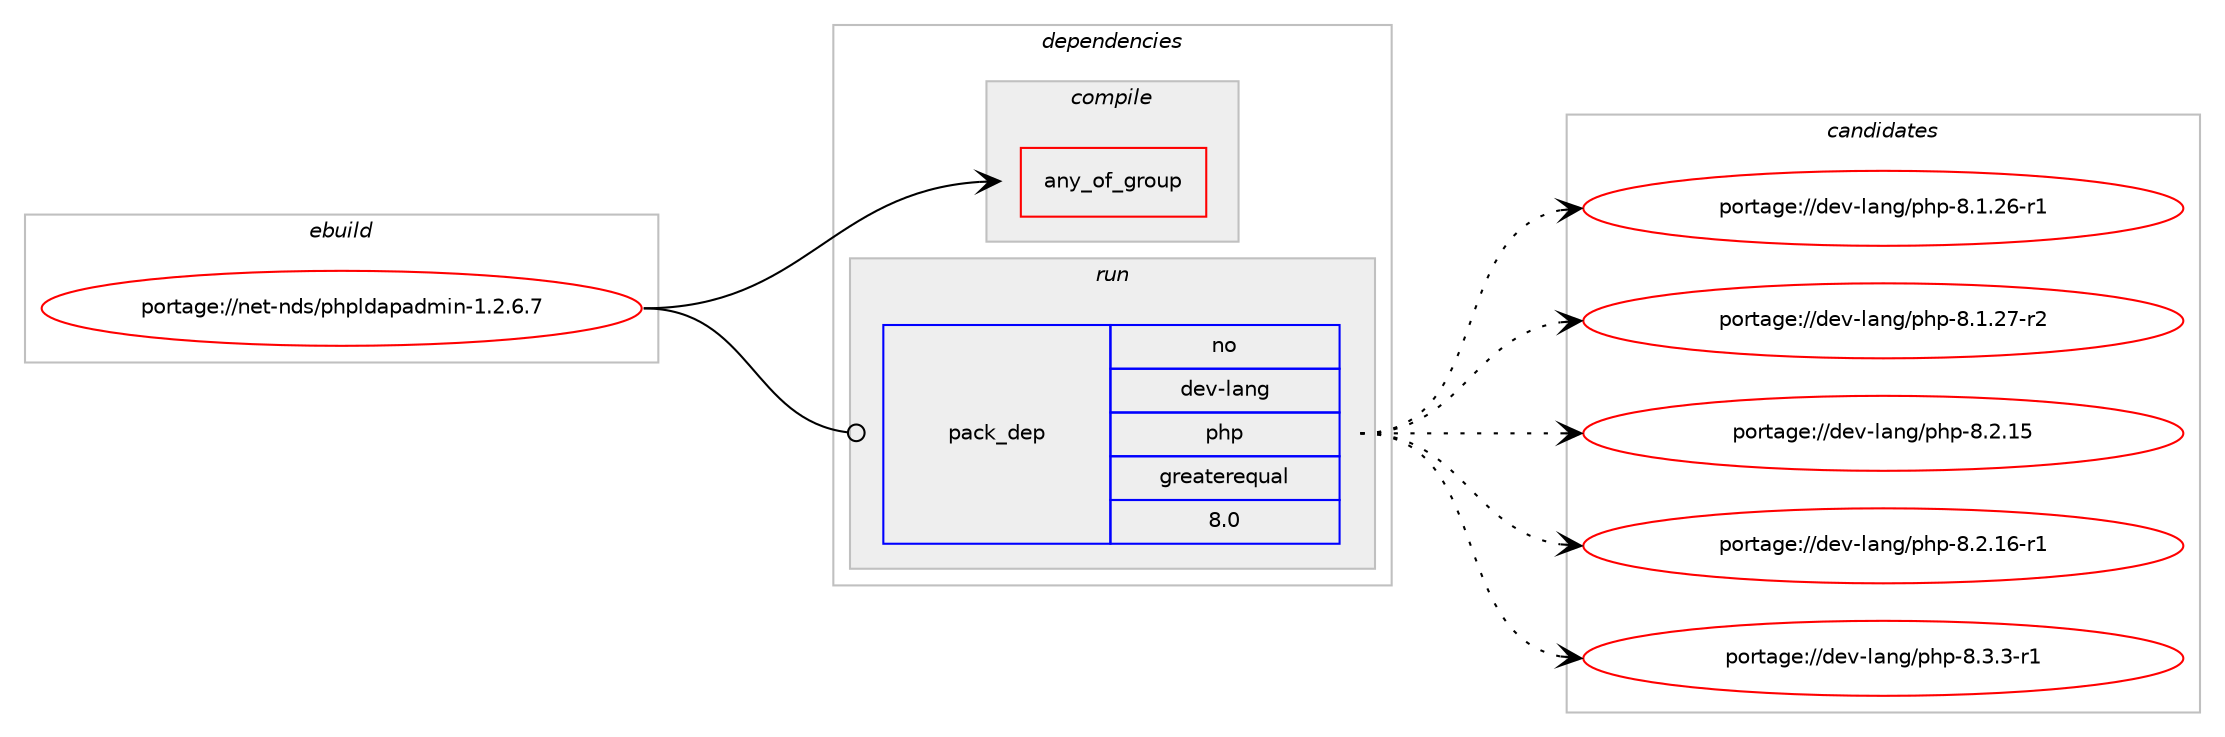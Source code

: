 digraph prolog {

# *************
# Graph options
# *************

newrank=true;
concentrate=true;
compound=true;
graph [rankdir=LR,fontname=Helvetica,fontsize=10,ranksep=1.5];#, ranksep=2.5, nodesep=0.2];
edge  [arrowhead=vee];
node  [fontname=Helvetica,fontsize=10];

# **********
# The ebuild
# **********

subgraph cluster_leftcol {
color=gray;
rank=same;
label=<<i>ebuild</i>>;
id [label="portage://net-nds/phpldapadmin-1.2.6.7", color=red, width=4, href="../net-nds/phpldapadmin-1.2.6.7.svg"];
}

# ****************
# The dependencies
# ****************

subgraph cluster_midcol {
color=gray;
label=<<i>dependencies</i>>;
subgraph cluster_compile {
fillcolor="#eeeeee";
style=filled;
label=<<i>compile</i>>;
subgraph any36 {
dependency1231 [label=<<TABLE BORDER="0" CELLBORDER="1" CELLSPACING="0" CELLPADDING="4"><TR><TD CELLPADDING="10">any_of_group</TD></TR></TABLE>>, shape=none, color=red];# *** BEGIN UNKNOWN DEPENDENCY TYPE (TODO) ***
# dependency1231 -> package_dependency(portage://net-nds/phpldapadmin-1.2.6.7,install,no,virtual,httpd-cgi,none,[,,],[],[])
# *** END UNKNOWN DEPENDENCY TYPE (TODO) ***

# *** BEGIN UNKNOWN DEPENDENCY TYPE (TODO) ***
# dependency1231 -> package_dependency(portage://net-nds/phpldapadmin-1.2.6.7,install,no,virtual,httpd-fastcgi,none,[,,],[],[])
# *** END UNKNOWN DEPENDENCY TYPE (TODO) ***

}
id:e -> dependency1231:w [weight=20,style="solid",arrowhead="vee"];
# *** BEGIN UNKNOWN DEPENDENCY TYPE (TODO) ***
# id -> package_dependency(portage://net-nds/phpldapadmin-1.2.6.7,install,no,app-admin,webapp-config,none,[,,],[],[])
# *** END UNKNOWN DEPENDENCY TYPE (TODO) ***

}
subgraph cluster_compileandrun {
fillcolor="#eeeeee";
style=filled;
label=<<i>compile and run</i>>;
}
subgraph cluster_run {
fillcolor="#eeeeee";
style=filled;
label=<<i>run</i>>;
# *** BEGIN UNKNOWN DEPENDENCY TYPE (TODO) ***
# id -> package_dependency(portage://net-nds/phpldapadmin-1.2.6.7,run,no,app-admin,webapp-config,none,[,,],[],[])
# *** END UNKNOWN DEPENDENCY TYPE (TODO) ***

subgraph pack361 {
dependency1232 [label=<<TABLE BORDER="0" CELLBORDER="1" CELLSPACING="0" CELLPADDING="4" WIDTH="220"><TR><TD ROWSPAN="6" CELLPADDING="30">pack_dep</TD></TR><TR><TD WIDTH="110">no</TD></TR><TR><TD>dev-lang</TD></TR><TR><TD>php</TD></TR><TR><TD>greaterequal</TD></TR><TR><TD>8.0</TD></TR></TABLE>>, shape=none, color=blue];
}
id:e -> dependency1232:w [weight=20,style="solid",arrowhead="odot"];
# *** BEGIN UNKNOWN DEPENDENCY TYPE (TODO) ***
# id -> package_dependency(portage://net-nds/phpldapadmin-1.2.6.7,run,no,dev-libs,openssl,none,[,,],[],[])
# *** END UNKNOWN DEPENDENCY TYPE (TODO) ***

# *** BEGIN UNKNOWN DEPENDENCY TYPE (TODO) ***
# id -> package_dependency(portage://net-nds/phpldapadmin-1.2.6.7,run,no,virtual,httpd-php,none,[,,],[],[])
# *** END UNKNOWN DEPENDENCY TYPE (TODO) ***

}
}

# **************
# The candidates
# **************

subgraph cluster_choices {
rank=same;
color=gray;
label=<<i>candidates</i>>;

subgraph choice361 {
color=black;
nodesep=1;
choice100101118451089711010347112104112455646494650544511449 [label="portage://dev-lang/php-8.1.26-r1", color=red, width=4,href="../dev-lang/php-8.1.26-r1.svg"];
choice100101118451089711010347112104112455646494650554511450 [label="portage://dev-lang/php-8.1.27-r2", color=red, width=4,href="../dev-lang/php-8.1.27-r2.svg"];
choice10010111845108971101034711210411245564650464953 [label="portage://dev-lang/php-8.2.15", color=red, width=4,href="../dev-lang/php-8.2.15.svg"];
choice100101118451089711010347112104112455646504649544511449 [label="portage://dev-lang/php-8.2.16-r1", color=red, width=4,href="../dev-lang/php-8.2.16-r1.svg"];
choice1001011184510897110103471121041124556465146514511449 [label="portage://dev-lang/php-8.3.3-r1", color=red, width=4,href="../dev-lang/php-8.3.3-r1.svg"];
dependency1232:e -> choice100101118451089711010347112104112455646494650544511449:w [style=dotted,weight="100"];
dependency1232:e -> choice100101118451089711010347112104112455646494650554511450:w [style=dotted,weight="100"];
dependency1232:e -> choice10010111845108971101034711210411245564650464953:w [style=dotted,weight="100"];
dependency1232:e -> choice100101118451089711010347112104112455646504649544511449:w [style=dotted,weight="100"];
dependency1232:e -> choice1001011184510897110103471121041124556465146514511449:w [style=dotted,weight="100"];
}
}

}
